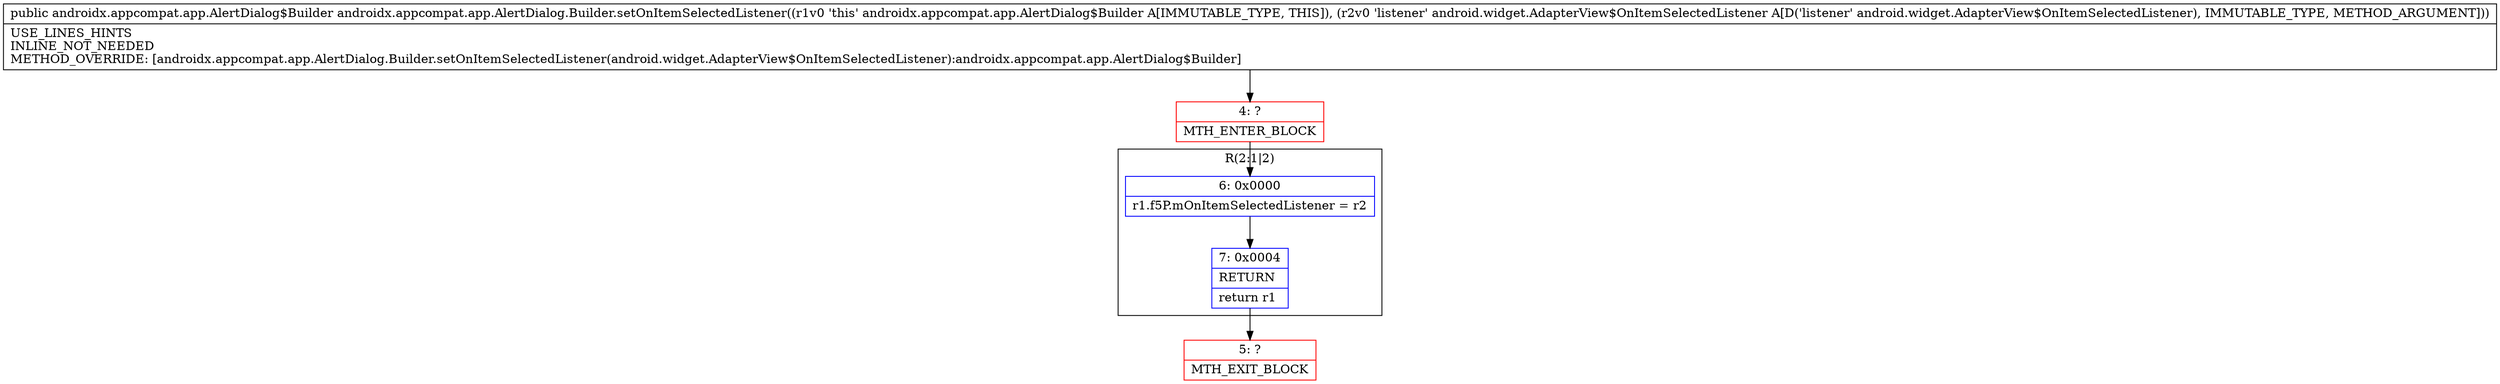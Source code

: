 digraph "CFG forandroidx.appcompat.app.AlertDialog.Builder.setOnItemSelectedListener(Landroid\/widget\/AdapterView$OnItemSelectedListener;)Landroidx\/appcompat\/app\/AlertDialog$Builder;" {
subgraph cluster_Region_1237265594 {
label = "R(2:1|2)";
node [shape=record,color=blue];
Node_6 [shape=record,label="{6\:\ 0x0000|r1.f5P.mOnItemSelectedListener = r2\l}"];
Node_7 [shape=record,label="{7\:\ 0x0004|RETURN\l|return r1\l}"];
}
Node_4 [shape=record,color=red,label="{4\:\ ?|MTH_ENTER_BLOCK\l}"];
Node_5 [shape=record,color=red,label="{5\:\ ?|MTH_EXIT_BLOCK\l}"];
MethodNode[shape=record,label="{public androidx.appcompat.app.AlertDialog$Builder androidx.appcompat.app.AlertDialog.Builder.setOnItemSelectedListener((r1v0 'this' androidx.appcompat.app.AlertDialog$Builder A[IMMUTABLE_TYPE, THIS]), (r2v0 'listener' android.widget.AdapterView$OnItemSelectedListener A[D('listener' android.widget.AdapterView$OnItemSelectedListener), IMMUTABLE_TYPE, METHOD_ARGUMENT]))  | USE_LINES_HINTS\lINLINE_NOT_NEEDED\lMETHOD_OVERRIDE: [androidx.appcompat.app.AlertDialog.Builder.setOnItemSelectedListener(android.widget.AdapterView$OnItemSelectedListener):androidx.appcompat.app.AlertDialog$Builder]\l}"];
MethodNode -> Node_4;Node_6 -> Node_7;
Node_7 -> Node_5;
Node_4 -> Node_6;
}

